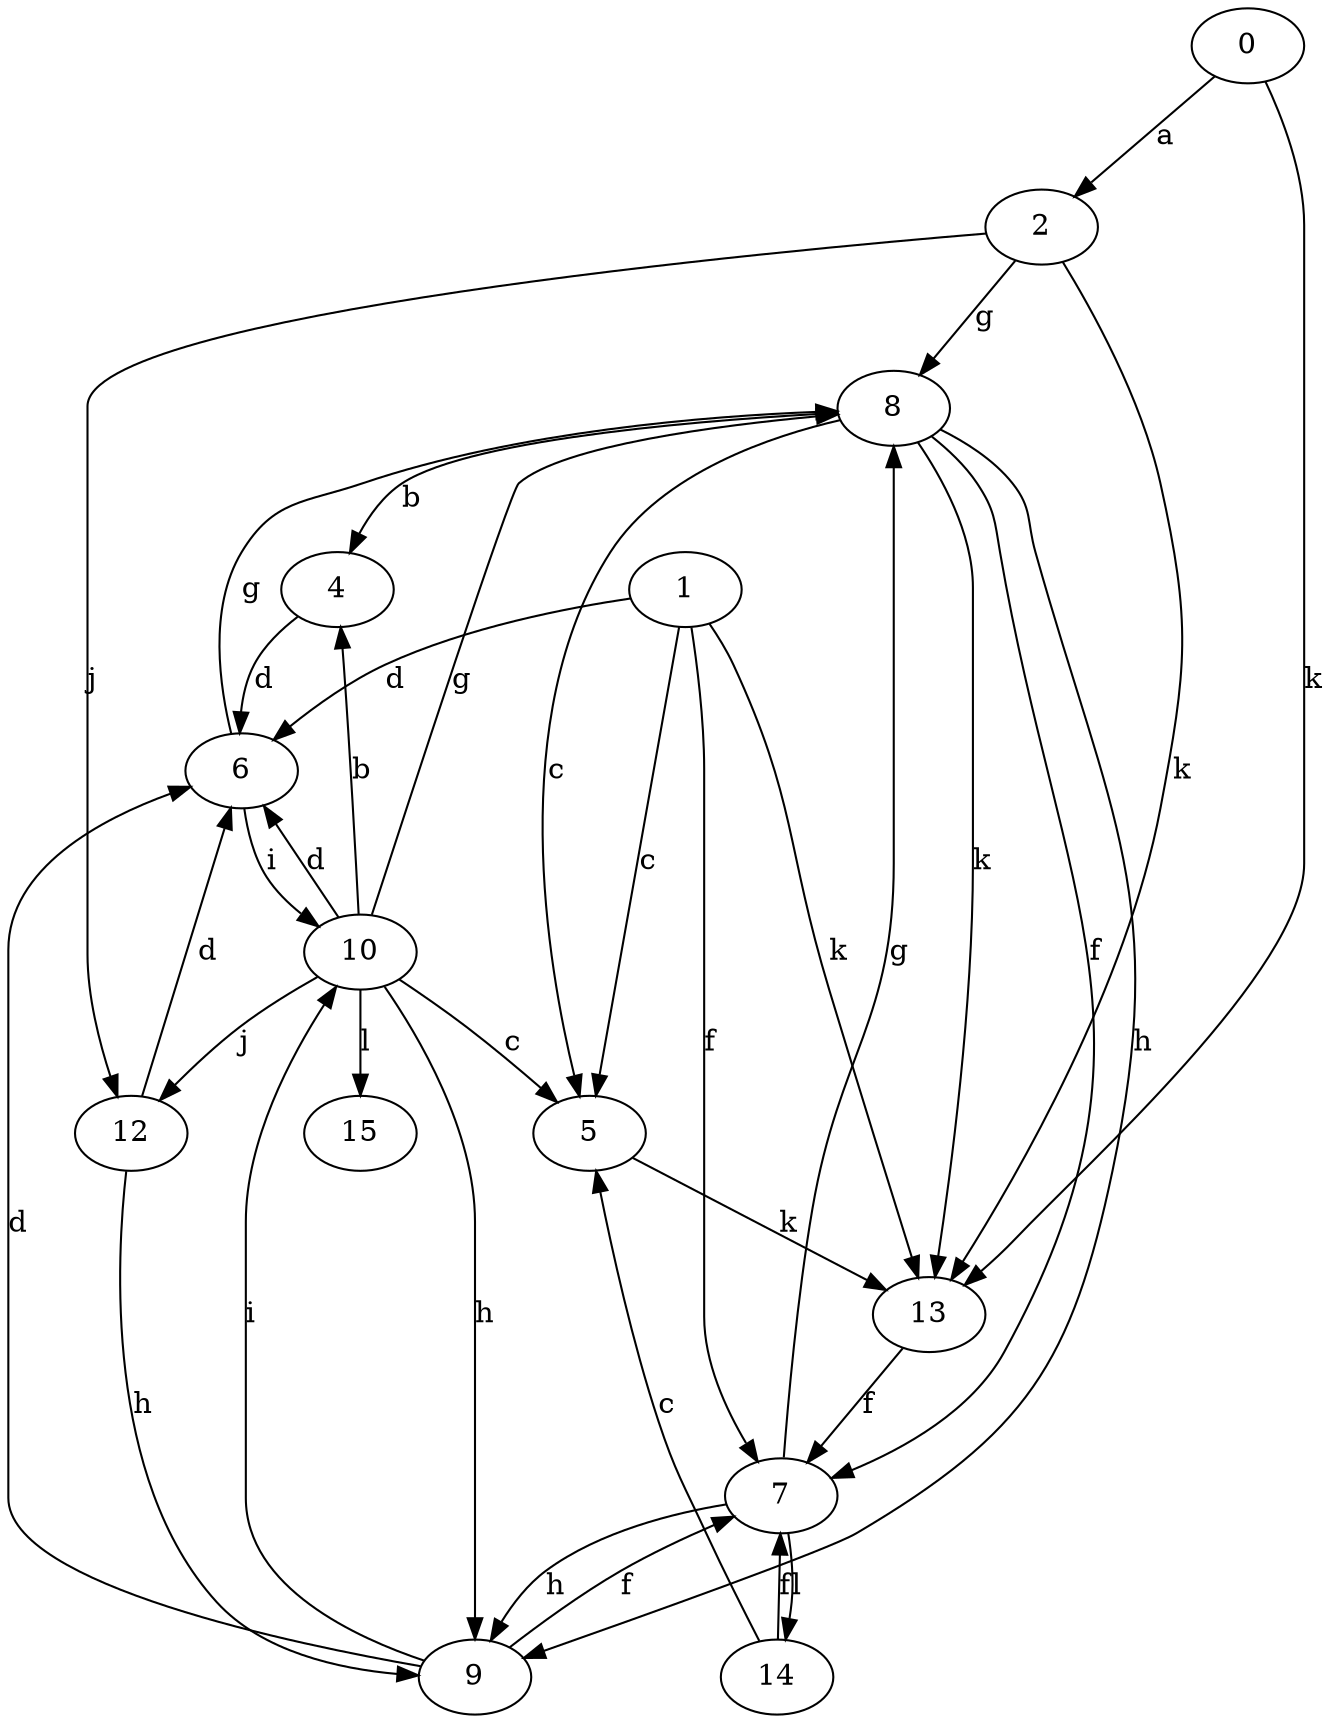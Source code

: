 strict digraph  {
0;
1;
2;
4;
5;
6;
7;
8;
9;
10;
12;
13;
14;
15;
0 -> 2  [label=a];
0 -> 13  [label=k];
1 -> 5  [label=c];
1 -> 6  [label=d];
1 -> 7  [label=f];
1 -> 13  [label=k];
2 -> 8  [label=g];
2 -> 12  [label=j];
2 -> 13  [label=k];
4 -> 6  [label=d];
5 -> 13  [label=k];
6 -> 8  [label=g];
6 -> 10  [label=i];
7 -> 8  [label=g];
7 -> 9  [label=h];
7 -> 14  [label=l];
8 -> 4  [label=b];
8 -> 5  [label=c];
8 -> 7  [label=f];
8 -> 9  [label=h];
8 -> 13  [label=k];
9 -> 6  [label=d];
9 -> 7  [label=f];
9 -> 10  [label=i];
10 -> 4  [label=b];
10 -> 5  [label=c];
10 -> 6  [label=d];
10 -> 8  [label=g];
10 -> 9  [label=h];
10 -> 12  [label=j];
10 -> 15  [label=l];
12 -> 6  [label=d];
12 -> 9  [label=h];
13 -> 7  [label=f];
14 -> 5  [label=c];
14 -> 7  [label=f];
}
